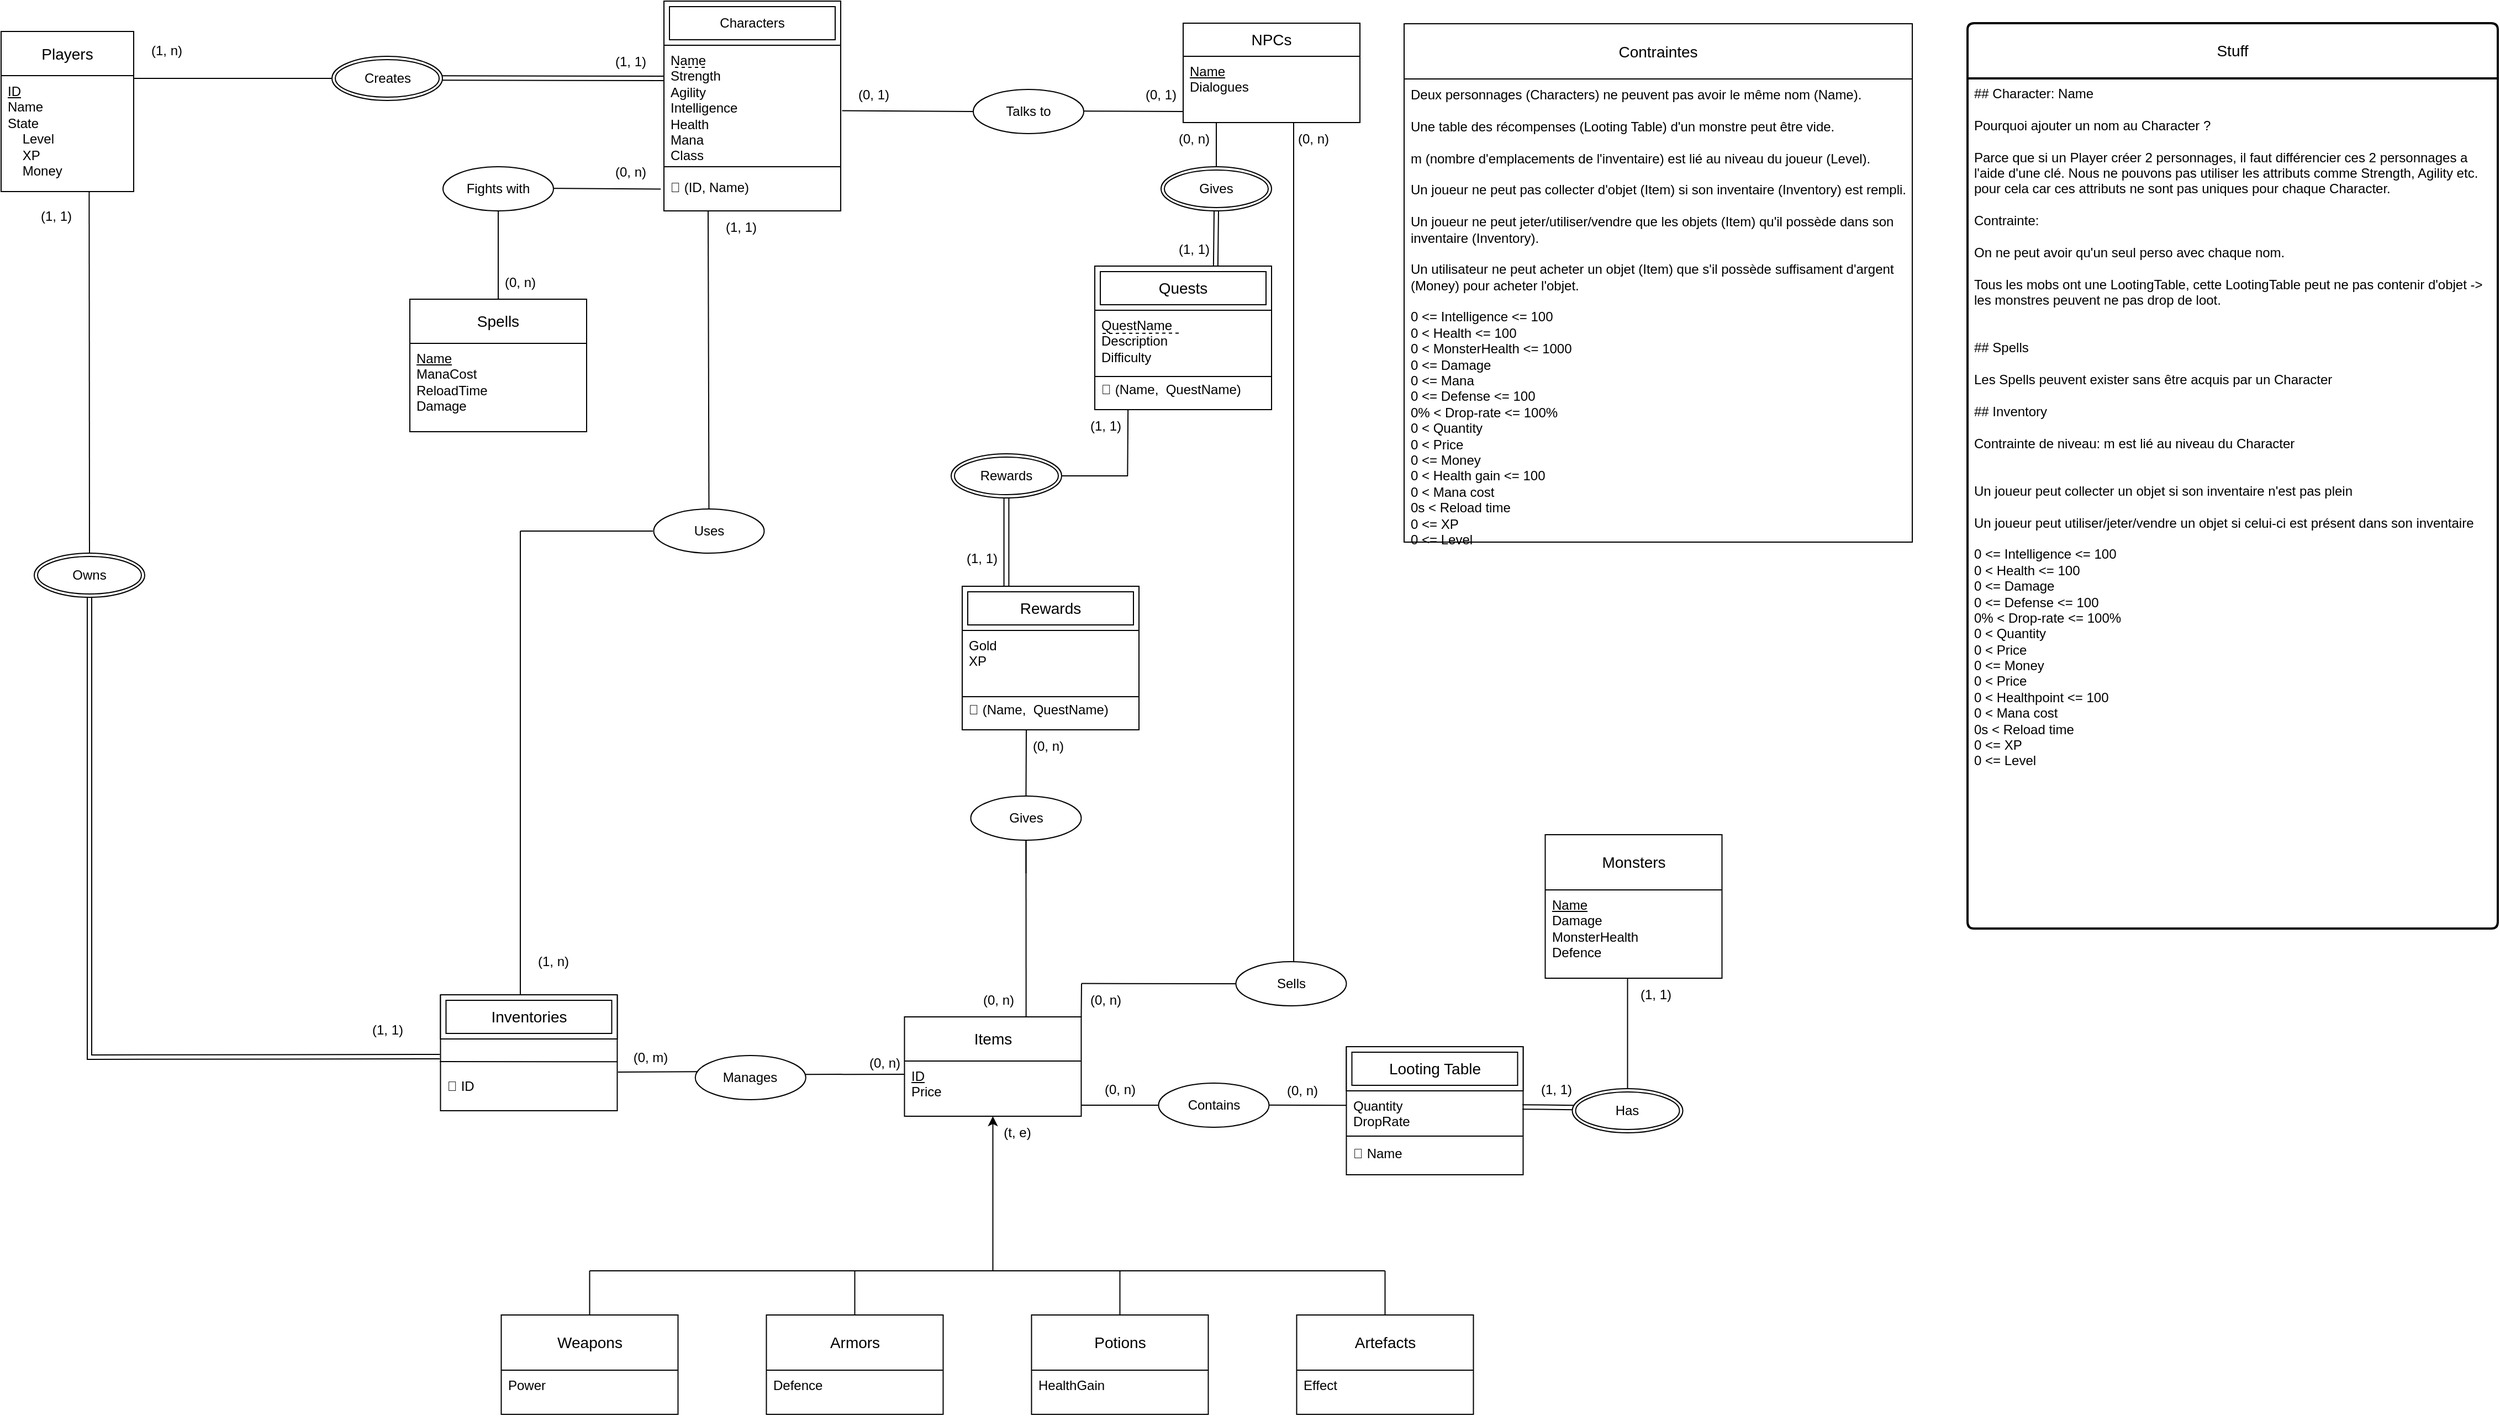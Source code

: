 <mxfile version="26.1.1">
  <diagram name="Page-1" id="gmYhZgUs5iD5eJfG_b85">
    <mxGraphModel dx="1756" dy="385" grid="1" gridSize="10" guides="1" tooltips="1" connect="1" arrows="1" fold="1" page="1" pageScale="1" pageWidth="850" pageHeight="1100" math="0" shadow="0">
      <root>
        <mxCell id="0" />
        <mxCell id="1" parent="0" />
        <mxCell id="PnlVqJtPfhtR3vDDbLsD-97" value="" style="swimlane;childLayout=stackLayout;horizontal=1;startSize=0;horizontalStack=0;rounded=0;fontSize=14;fontStyle=0;strokeWidth=1;resizeParent=0;resizeLast=1;shadow=0;dashed=0;align=center;arcSize=4;whiteSpace=wrap;html=1;labelBackgroundColor=none;" parent="1" vertex="1">
          <mxGeometry x="210" y="260" width="160" height="130" as="geometry" />
        </mxCell>
        <mxCell id="RgGpu6aQiDU8sXOfKO7h-6" value="&lt;span style=&quot;font-size: 14px;&quot;&gt;Quests&lt;/span&gt;" style="shape=ext;margin=3;double=1;whiteSpace=wrap;html=1;align=center;labelBackgroundColor=none;" parent="PnlVqJtPfhtR3vDDbLsD-97" vertex="1">
          <mxGeometry width="160" height="40" as="geometry" />
        </mxCell>
        <mxCell id="T0GjzuPxUQXK1XWp5vqH-103" value="" style="endArrow=none;html=1;rounded=0;labelBackgroundColor=none;fontColor=default;" parent="PnlVqJtPfhtR3vDDbLsD-97" edge="1">
          <mxGeometry width="50" height="50" relative="1" as="geometry">
            <mxPoint x="160" y="100" as="sourcePoint" />
            <mxPoint y="100" as="targetPoint" />
          </mxGeometry>
        </mxCell>
        <mxCell id="5OklQFgsDR4nSBkf5qA2-148" value="" style="endArrow=none;dashed=1;html=1;rounded=0;" parent="PnlVqJtPfhtR3vDDbLsD-97" edge="1">
          <mxGeometry width="50" height="50" relative="1" as="geometry">
            <mxPoint x="76" y="60.72" as="sourcePoint" />
            <mxPoint x="6" y="61" as="targetPoint" />
          </mxGeometry>
        </mxCell>
        <mxCell id="PnlVqJtPfhtR3vDDbLsD-98" value="QuestName&lt;br&gt;&lt;div&gt;Description&lt;/div&gt;&lt;div&gt;Difficulty&lt;/div&gt;&lt;div&gt;&lt;br&gt;&lt;/div&gt;&lt;div&gt;🔑 (Name,&amp;nbsp; Quest&lt;span style=&quot;background-color: transparent; color: light-dark(rgb(0, 0, 0), rgb(255, 255, 255));&quot;&gt;Name)&lt;/span&gt;&lt;/div&gt;" style="align=left;strokeColor=none;fillColor=none;spacingLeft=4;fontSize=12;verticalAlign=top;resizable=0;rotatable=0;part=1;html=1;labelBackgroundColor=none;" parent="PnlVqJtPfhtR3vDDbLsD-97" vertex="1">
          <mxGeometry y="40" width="160" height="90" as="geometry" />
        </mxCell>
        <mxCell id="PnlVqJtPfhtR3vDDbLsD-72" value="Players" style="swimlane;childLayout=stackLayout;horizontal=1;startSize=40;horizontalStack=0;rounded=0;fontSize=14;fontStyle=0;strokeWidth=1;resizeParent=0;resizeLast=1;shadow=0;dashed=0;align=center;arcSize=4;whiteSpace=wrap;html=1;labelBackgroundColor=none;" parent="1" vertex="1">
          <mxGeometry x="-780" y="47.5" width="120" height="145" as="geometry" />
        </mxCell>
        <mxCell id="PnlVqJtPfhtR3vDDbLsD-73" value="&lt;u&gt;ID&lt;/u&gt;&lt;div&gt;Name&lt;/div&gt;&lt;div&gt;State&lt;/div&gt;&lt;div&gt;&amp;nbsp;&amp;nbsp;&amp;nbsp; Level&lt;br&gt;&lt;/div&gt;&lt;div&gt;&amp;nbsp;&amp;nbsp;&amp;nbsp; XP&lt;/div&gt;&lt;div&gt;&amp;nbsp;&amp;nbsp;&amp;nbsp; M&lt;span style=&quot;background-color: transparent; color: light-dark(rgb(0, 0, 0), rgb(255, 255, 255));&quot;&gt;oney&lt;/span&gt;&lt;/div&gt;&lt;div&gt;&lt;br&gt;&lt;/div&gt;" style="align=left;strokeColor=none;fillColor=none;spacingLeft=4;fontSize=12;verticalAlign=top;resizable=0;rotatable=0;part=1;html=1;labelBackgroundColor=none;" parent="PnlVqJtPfhtR3vDDbLsD-72" vertex="1">
          <mxGeometry y="40" width="120" height="105" as="geometry" />
        </mxCell>
        <mxCell id="PnlVqJtPfhtR3vDDbLsD-74" value="" style="swimlane;childLayout=stackLayout;horizontal=1;startSize=0;horizontalStack=0;rounded=1;fontSize=14;fontStyle=0;strokeWidth=1;resizeParent=0;resizeLast=1;shadow=0;dashed=0;align=center;arcSize=4;whiteSpace=wrap;html=1;labelBackgroundColor=none;" parent="1" vertex="1">
          <mxGeometry x="-180" y="20" width="160" height="190" as="geometry">
            <mxRectangle x="-180" y="40" width="130" height="50" as="alternateBounds" />
          </mxGeometry>
        </mxCell>
        <mxCell id="T0GjzuPxUQXK1XWp5vqH-15" value="Characters" style="shape=ext;margin=3;double=1;whiteSpace=wrap;html=1;align=center;strokeWidth=1;labelBackgroundColor=none;" parent="PnlVqJtPfhtR3vDDbLsD-74" vertex="1">
          <mxGeometry width="160" height="40" as="geometry" />
        </mxCell>
        <mxCell id="5OklQFgsDR4nSBkf5qA2-137" value="" style="endArrow=none;dashed=1;html=1;rounded=0;" parent="PnlVqJtPfhtR3vDDbLsD-74" edge="1">
          <mxGeometry width="50" height="50" relative="1" as="geometry">
            <mxPoint x="10" y="60" as="sourcePoint" />
            <mxPoint x="40" y="60" as="targetPoint" />
          </mxGeometry>
        </mxCell>
        <mxCell id="PnlVqJtPfhtR3vDDbLsD-75" value="&lt;div&gt;&lt;span&gt;Name&lt;/span&gt;&lt;/div&gt;Strength&lt;div&gt;Agility&lt;/div&gt;&lt;div&gt;Intelligence&lt;/div&gt;&lt;div&gt;Health&lt;/div&gt;&lt;div&gt;Mana&lt;/div&gt;&lt;div&gt;Class&lt;/div&gt;&lt;div&gt;&lt;br&gt;&lt;/div&gt;&lt;div&gt;🔑 (ID, Name)&lt;/div&gt;" style="align=left;strokeColor=none;fillColor=none;spacingLeft=4;fontSize=12;verticalAlign=top;resizable=0;rotatable=0;part=1;html=1;labelBackgroundColor=none;" parent="PnlVqJtPfhtR3vDDbLsD-74" vertex="1">
          <mxGeometry y="40" width="160" height="150" as="geometry" />
        </mxCell>
        <mxCell id="T0GjzuPxUQXK1XWp5vqH-31" value="" style="endArrow=none;html=1;rounded=0;labelBackgroundColor=none;fontColor=default;" parent="PnlVqJtPfhtR3vDDbLsD-74" edge="1">
          <mxGeometry width="50" height="50" relative="1" as="geometry">
            <mxPoint x="160" y="150" as="sourcePoint" />
            <mxPoint y="150" as="targetPoint" />
          </mxGeometry>
        </mxCell>
        <mxCell id="PnlVqJtPfhtR3vDDbLsD-76" value="Items" style="swimlane;childLayout=stackLayout;horizontal=1;startSize=40;horizontalStack=0;rounded=0;fontSize=14;fontStyle=0;strokeWidth=1;resizeParent=0;resizeLast=1;shadow=0;dashed=0;align=center;arcSize=4;whiteSpace=wrap;html=1;labelBackgroundColor=none;" parent="1" vertex="1">
          <mxGeometry x="37.74" y="940" width="160" height="90" as="geometry" />
        </mxCell>
        <mxCell id="PnlVqJtPfhtR3vDDbLsD-77" value="&lt;u&gt;ID&lt;/u&gt;&lt;div&gt;Price&lt;/div&gt;&lt;div&gt;&lt;br&gt;&lt;/div&gt;" style="align=left;strokeColor=none;fillColor=none;spacingLeft=4;fontSize=12;verticalAlign=top;resizable=0;rotatable=0;part=1;html=1;labelBackgroundColor=none;" parent="PnlVqJtPfhtR3vDDbLsD-76" vertex="1">
          <mxGeometry y="40" width="160" height="50" as="geometry" />
        </mxCell>
        <mxCell id="PnlVqJtPfhtR3vDDbLsD-78" value="Weapons" style="swimlane;childLayout=stackLayout;horizontal=1;startSize=50;horizontalStack=0;rounded=0;fontSize=14;fontStyle=0;strokeWidth=1;resizeParent=0;resizeLast=1;shadow=0;dashed=0;align=center;arcSize=4;whiteSpace=wrap;html=1;labelBackgroundColor=none;" parent="1" vertex="1">
          <mxGeometry x="-327.26" y="1210" width="160" height="90" as="geometry" />
        </mxCell>
        <mxCell id="PnlVqJtPfhtR3vDDbLsD-79" value="Power" style="align=left;strokeColor=none;fillColor=none;spacingLeft=4;fontSize=12;verticalAlign=top;resizable=0;rotatable=0;part=1;html=1;labelBackgroundColor=none;" parent="PnlVqJtPfhtR3vDDbLsD-78" vertex="1">
          <mxGeometry y="50" width="160" height="40" as="geometry" />
        </mxCell>
        <mxCell id="PnlVqJtPfhtR3vDDbLsD-80" value="Armors" style="swimlane;childLayout=stackLayout;horizontal=1;startSize=50;horizontalStack=0;rounded=0;fontSize=14;fontStyle=0;strokeWidth=1;resizeParent=0;resizeLast=1;shadow=0;dashed=0;align=center;arcSize=4;whiteSpace=wrap;html=1;labelBackgroundColor=none;" parent="1" vertex="1">
          <mxGeometry x="-87.26" y="1210" width="160" height="90" as="geometry" />
        </mxCell>
        <mxCell id="PnlVqJtPfhtR3vDDbLsD-81" value="Defence" style="align=left;strokeColor=none;fillColor=none;spacingLeft=4;fontSize=12;verticalAlign=top;resizable=0;rotatable=0;part=1;html=1;labelBackgroundColor=none;" parent="PnlVqJtPfhtR3vDDbLsD-80" vertex="1">
          <mxGeometry y="50" width="160" height="40" as="geometry" />
        </mxCell>
        <mxCell id="PnlVqJtPfhtR3vDDbLsD-82" value="Potions" style="swimlane;childLayout=stackLayout;horizontal=1;startSize=50;horizontalStack=0;rounded=0;fontSize=14;fontStyle=0;strokeWidth=1;resizeParent=0;resizeLast=1;shadow=0;dashed=0;align=center;arcSize=4;whiteSpace=wrap;html=1;labelBackgroundColor=none;" parent="1" vertex="1">
          <mxGeometry x="152.74" y="1210" width="160" height="90" as="geometry" />
        </mxCell>
        <mxCell id="PnlVqJtPfhtR3vDDbLsD-83" value="&lt;div&gt;HealthGain&lt;/div&gt;" style="align=left;strokeColor=none;fillColor=none;spacingLeft=4;fontSize=12;verticalAlign=top;resizable=0;rotatable=0;part=1;html=1;labelBackgroundColor=none;" parent="PnlVqJtPfhtR3vDDbLsD-82" vertex="1">
          <mxGeometry y="50" width="160" height="40" as="geometry" />
        </mxCell>
        <mxCell id="PnlVqJtPfhtR3vDDbLsD-84" value="Artefacts" style="swimlane;childLayout=stackLayout;horizontal=1;startSize=50;horizontalStack=0;rounded=0;fontSize=14;fontStyle=0;strokeWidth=1;resizeParent=0;resizeLast=1;shadow=0;dashed=0;align=center;arcSize=4;whiteSpace=wrap;html=1;labelBackgroundColor=none;" parent="1" vertex="1">
          <mxGeometry x="392.74" y="1210" width="160" height="90" as="geometry" />
        </mxCell>
        <mxCell id="PnlVqJtPfhtR3vDDbLsD-85" value="Effect" style="align=left;strokeColor=none;fillColor=none;spacingLeft=4;fontSize=12;verticalAlign=top;resizable=0;rotatable=0;part=1;html=1;labelBackgroundColor=none;" parent="PnlVqJtPfhtR3vDDbLsD-84" vertex="1">
          <mxGeometry y="50" width="160" height="40" as="geometry" />
        </mxCell>
        <mxCell id="PnlVqJtPfhtR3vDDbLsD-86" value="" style="endArrow=none;html=1;rounded=0;exitX=0.5;exitY=0;exitDx=0;exitDy=0;labelBackgroundColor=none;fontColor=default;" parent="1" source="PnlVqJtPfhtR3vDDbLsD-80" edge="1">
          <mxGeometry width="50" height="50" relative="1" as="geometry">
            <mxPoint x="-47.26" y="1190" as="sourcePoint" />
            <mxPoint x="-7.26" y="1170" as="targetPoint" />
          </mxGeometry>
        </mxCell>
        <mxCell id="PnlVqJtPfhtR3vDDbLsD-87" value="" style="endArrow=none;html=1;rounded=0;exitX=0.5;exitY=0;exitDx=0;exitDy=0;labelBackgroundColor=none;fontColor=default;" parent="1" source="PnlVqJtPfhtR3vDDbLsD-82" edge="1">
          <mxGeometry width="50" height="50" relative="1" as="geometry">
            <mxPoint x="212.74" y="1130" as="sourcePoint" />
            <mxPoint x="232.74" y="1170" as="targetPoint" />
          </mxGeometry>
        </mxCell>
        <mxCell id="PnlVqJtPfhtR3vDDbLsD-88" value="" style="endArrow=none;html=1;rounded=0;exitX=0.5;exitY=0;exitDx=0;exitDy=0;labelBackgroundColor=none;fontColor=default;" parent="1" source="PnlVqJtPfhtR3vDDbLsD-84" edge="1">
          <mxGeometry width="50" height="50" relative="1" as="geometry">
            <mxPoint x="212.74" y="1130" as="sourcePoint" />
            <mxPoint x="472.74" y="1170" as="targetPoint" />
          </mxGeometry>
        </mxCell>
        <mxCell id="PnlVqJtPfhtR3vDDbLsD-89" value="" style="endArrow=none;html=1;rounded=0;exitX=0.5;exitY=0;exitDx=0;exitDy=0;labelBackgroundColor=none;fontColor=default;" parent="1" source="PnlVqJtPfhtR3vDDbLsD-78" edge="1">
          <mxGeometry width="50" height="50" relative="1" as="geometry">
            <mxPoint x="212.74" y="1130" as="sourcePoint" />
            <mxPoint x="-247.26" y="1170" as="targetPoint" />
          </mxGeometry>
        </mxCell>
        <mxCell id="PnlVqJtPfhtR3vDDbLsD-90" value="" style="endArrow=none;html=1;rounded=0;labelBackgroundColor=none;fontColor=default;" parent="1" edge="1">
          <mxGeometry width="50" height="50" relative="1" as="geometry">
            <mxPoint x="-247.26" y="1170" as="sourcePoint" />
            <mxPoint x="472.74" y="1170" as="targetPoint" />
          </mxGeometry>
        </mxCell>
        <mxCell id="PnlVqJtPfhtR3vDDbLsD-91" value="" style="endArrow=classic;html=1;rounded=0;endFill=1;labelBackgroundColor=none;fontColor=default;entryX=0.5;entryY=1;entryDx=0;entryDy=0;" parent="1" target="PnlVqJtPfhtR3vDDbLsD-77" edge="1">
          <mxGeometry width="50" height="50" relative="1" as="geometry">
            <mxPoint x="117.74" y="1170" as="sourcePoint" />
            <mxPoint x="112.74" y="1070" as="targetPoint" />
          </mxGeometry>
        </mxCell>
        <mxCell id="PnlVqJtPfhtR3vDDbLsD-92" value="(t, e)" style="text;html=1;align=center;verticalAlign=middle;whiteSpace=wrap;rounded=0;labelBackgroundColor=none;" parent="1" vertex="1">
          <mxGeometry x="110" y="1030" width="60" height="30" as="geometry" />
        </mxCell>
        <mxCell id="PnlVqJtPfhtR3vDDbLsD-93" value="&lt;div&gt;Monsters&lt;/div&gt;" style="swimlane;childLayout=stackLayout;horizontal=1;startSize=50;horizontalStack=0;rounded=0;fontSize=14;fontStyle=0;strokeWidth=1;resizeParent=0;resizeLast=1;shadow=0;dashed=0;align=center;arcSize=4;whiteSpace=wrap;html=1;labelBackgroundColor=none;" parent="1" vertex="1">
          <mxGeometry x="617.74" y="775" width="160" height="130" as="geometry" />
        </mxCell>
        <mxCell id="PnlVqJtPfhtR3vDDbLsD-94" value="&lt;div&gt;&lt;u&gt;Name&lt;/u&gt;&lt;/div&gt;Damage&lt;div&gt;MonsterHealth&lt;/div&gt;&lt;div&gt;Defence&lt;/div&gt;" style="align=left;strokeColor=none;fillColor=none;spacingLeft=4;fontSize=12;verticalAlign=top;resizable=0;rotatable=0;part=1;html=1;labelBackgroundColor=none;" parent="PnlVqJtPfhtR3vDDbLsD-93" vertex="1">
          <mxGeometry y="50" width="160" height="80" as="geometry" />
        </mxCell>
        <mxCell id="PnlVqJtPfhtR3vDDbLsD-95" value="" style="swimlane;childLayout=stackLayout;horizontal=1;startSize=0;horizontalStack=0;rounded=0;fontSize=14;fontStyle=0;strokeWidth=1;resizeParent=0;resizeLast=1;shadow=0;dashed=0;align=center;arcSize=4;whiteSpace=wrap;html=1;labelBackgroundColor=none;" parent="1" vertex="1">
          <mxGeometry x="437.74" y="967" width="160" height="116" as="geometry" />
        </mxCell>
        <mxCell id="T0GjzuPxUQXK1XWp5vqH-45" value="&lt;span style=&quot;font-size: 14px;&quot;&gt;Looting Table&lt;/span&gt;" style="shape=ext;margin=3;double=1;whiteSpace=wrap;html=1;align=center;labelBackgroundColor=none;" parent="PnlVqJtPfhtR3vDDbLsD-95" vertex="1">
          <mxGeometry width="160" height="40" as="geometry" />
        </mxCell>
        <mxCell id="PnlVqJtPfhtR3vDDbLsD-96" value="Quantity&lt;div&gt;DropRate&lt;/div&gt;&lt;div&gt;&lt;br&gt;&lt;/div&gt;&lt;div&gt;&lt;div&gt;🔑 Name&lt;/div&gt;&lt;div&gt;&lt;br&gt;&lt;/div&gt;&lt;/div&gt;" style="align=left;strokeColor=none;fillColor=none;spacingLeft=4;fontSize=12;verticalAlign=top;resizable=0;rotatable=0;part=1;html=1;strokeWidth=1;labelBackgroundColor=none;" parent="PnlVqJtPfhtR3vDDbLsD-95" vertex="1">
          <mxGeometry y="40" width="160" height="76" as="geometry" />
        </mxCell>
        <mxCell id="T0GjzuPxUQXK1XWp5vqH-49" value="" style="endArrow=none;html=1;rounded=0;exitX=0;exitY=0.5;exitDx=0;exitDy=0;entryX=1;entryY=0.5;entryDx=0;entryDy=0;labelBackgroundColor=none;fontColor=default;" parent="PnlVqJtPfhtR3vDDbLsD-95" edge="1">
          <mxGeometry width="50" height="50" relative="1" as="geometry">
            <mxPoint y="81" as="sourcePoint" />
            <mxPoint x="160" y="81" as="targetPoint" />
          </mxGeometry>
        </mxCell>
        <mxCell id="PnlVqJtPfhtR3vDDbLsD-99" value="&lt;div&gt;Spells&lt;/div&gt;" style="swimlane;childLayout=stackLayout;horizontal=1;startSize=40;horizontalStack=0;rounded=0;fontSize=14;fontStyle=0;strokeWidth=1;resizeParent=0;resizeLast=1;shadow=0;dashed=0;align=center;arcSize=6;whiteSpace=wrap;html=1;labelBackgroundColor=none;" parent="1" vertex="1">
          <mxGeometry x="-410" y="290" width="160" height="120" as="geometry" />
        </mxCell>
        <mxCell id="PnlVqJtPfhtR3vDDbLsD-100" value="&lt;div&gt;&lt;u&gt;Name&lt;/u&gt;&lt;/div&gt;ManaCost&lt;div&gt;ReloadTime&lt;/div&gt;&lt;div&gt;Damage&lt;/div&gt;" style="align=left;strokeColor=none;fillColor=none;spacingLeft=4;fontSize=12;verticalAlign=top;resizable=0;rotatable=0;part=1;html=1;labelBackgroundColor=none;" parent="PnlVqJtPfhtR3vDDbLsD-99" vertex="1">
          <mxGeometry y="40" width="160" height="80" as="geometry" />
        </mxCell>
        <mxCell id="PnlVqJtPfhtR3vDDbLsD-101" value="NPCs" style="swimlane;childLayout=stackLayout;horizontal=1;startSize=30;horizontalStack=0;rounded=0;fontSize=14;fontStyle=0;strokeWidth=1;resizeParent=0;resizeLast=1;shadow=0;dashed=0;align=center;arcSize=4;whiteSpace=wrap;html=1;labelBackgroundColor=none;" parent="1" vertex="1">
          <mxGeometry x="290" y="40" width="160" height="90" as="geometry" />
        </mxCell>
        <mxCell id="PnlVqJtPfhtR3vDDbLsD-102" value="&lt;div&gt;&lt;u&gt;Name&lt;/u&gt;&lt;/div&gt;&lt;div&gt;Dialogues&lt;/div&gt;" style="align=left;strokeColor=none;fillColor=none;spacingLeft=4;fontSize=12;verticalAlign=top;resizable=0;rotatable=0;part=1;html=1;labelBackgroundColor=none;" parent="PnlVqJtPfhtR3vDDbLsD-101" vertex="1">
          <mxGeometry y="30" width="160" height="60" as="geometry" />
        </mxCell>
        <mxCell id="PnlVqJtPfhtR3vDDbLsD-105" value="&lt;div&gt;(1, n)&lt;/div&gt;" style="text;html=1;align=center;verticalAlign=middle;whiteSpace=wrap;rounded=0;labelBackgroundColor=none;" parent="1" vertex="1">
          <mxGeometry x="-660" y="50" width="60" height="30" as="geometry" />
        </mxCell>
        <mxCell id="PnlVqJtPfhtR3vDDbLsD-106" value="(1, 1)" style="text;html=1;align=center;verticalAlign=middle;whiteSpace=wrap;rounded=0;labelBackgroundColor=none;" parent="1" vertex="1">
          <mxGeometry x="-240" y="60" width="60" height="30" as="geometry" />
        </mxCell>
        <mxCell id="PnlVqJtPfhtR3vDDbLsD-112" value="Sells" style="ellipse;whiteSpace=wrap;html=1;align=center;labelBackgroundColor=none;" parent="1" vertex="1">
          <mxGeometry x="337.74" y="890" width="100" height="40" as="geometry" />
        </mxCell>
        <mxCell id="PnlVqJtPfhtR3vDDbLsD-113" value="" style="endArrow=none;html=1;rounded=0;labelBackgroundColor=none;fontColor=default;exitX=0.523;exitY=0;exitDx=0;exitDy=0;exitPerimeter=0;" parent="1" source="PnlVqJtPfhtR3vDDbLsD-112" edge="1">
          <mxGeometry width="50" height="50" relative="1" as="geometry">
            <mxPoint x="390" y="880" as="sourcePoint" />
            <mxPoint x="390" y="130" as="targetPoint" />
          </mxGeometry>
        </mxCell>
        <mxCell id="PnlVqJtPfhtR3vDDbLsD-114" value="" style="endArrow=none;html=1;rounded=0;exitX=0;exitY=0.5;exitDx=0;exitDy=0;labelBackgroundColor=none;fontColor=default;entryX=0.132;entryY=-0.007;entryDx=0;entryDy=0;entryPerimeter=0;" parent="1" source="PnlVqJtPfhtR3vDDbLsD-112" target="PnlVqJtPfhtR3vDDbLsD-117" edge="1">
          <mxGeometry width="50" height="50" relative="1" as="geometry">
            <mxPoint x="-12.26" y="700" as="sourcePoint" />
            <mxPoint x="200" y="910" as="targetPoint" />
          </mxGeometry>
        </mxCell>
        <mxCell id="PnlVqJtPfhtR3vDDbLsD-116" value="(0, n)" style="text;html=1;align=center;verticalAlign=middle;whiteSpace=wrap;rounded=0;labelBackgroundColor=none;" parent="1" vertex="1">
          <mxGeometry x="377.74" y="130" width="60" height="30" as="geometry" />
        </mxCell>
        <mxCell id="PnlVqJtPfhtR3vDDbLsD-117" value="(0, n)" style="text;html=1;align=center;verticalAlign=middle;whiteSpace=wrap;rounded=0;labelBackgroundColor=none;rotation=0;" parent="1" vertex="1">
          <mxGeometry x="190" y="910" width="60" height="30" as="geometry" />
        </mxCell>
        <mxCell id="PnlVqJtPfhtR3vDDbLsD-118" value="Talks to" style="ellipse;whiteSpace=wrap;html=1;align=center;labelBackgroundColor=none;" parent="1" vertex="1">
          <mxGeometry x="100" y="100" width="100" height="40" as="geometry" />
        </mxCell>
        <mxCell id="PnlVqJtPfhtR3vDDbLsD-119" value="" style="endArrow=none;html=1;rounded=0;exitX=1.008;exitY=0.395;exitDx=0;exitDy=0;entryX=0;entryY=0.5;entryDx=0;entryDy=0;exitPerimeter=0;labelBackgroundColor=none;fontColor=default;" parent="1" source="PnlVqJtPfhtR3vDDbLsD-75" target="PnlVqJtPfhtR3vDDbLsD-118" edge="1">
          <mxGeometry width="50" height="50" relative="1" as="geometry">
            <mxPoint x="-10" y="400" as="sourcePoint" />
            <mxPoint x="40" y="350" as="targetPoint" />
          </mxGeometry>
        </mxCell>
        <mxCell id="PnlVqJtPfhtR3vDDbLsD-120" value="" style="endArrow=none;html=1;rounded=0;exitX=1;exitY=0.5;exitDx=0;exitDy=0;labelBackgroundColor=none;fontColor=default;" parent="1" edge="1">
          <mxGeometry width="50" height="50" relative="1" as="geometry">
            <mxPoint x="200" y="119.6" as="sourcePoint" />
            <mxPoint x="290" y="120" as="targetPoint" />
          </mxGeometry>
        </mxCell>
        <mxCell id="PnlVqJtPfhtR3vDDbLsD-121" value="(0, 1)" style="text;html=1;align=center;verticalAlign=middle;whiteSpace=wrap;rounded=0;labelBackgroundColor=none;" parent="1" vertex="1">
          <mxGeometry x="-20" y="90" width="60" height="30" as="geometry" />
        </mxCell>
        <mxCell id="PnlVqJtPfhtR3vDDbLsD-122" value="(0, 1)" style="text;html=1;align=center;verticalAlign=middle;whiteSpace=wrap;rounded=0;labelBackgroundColor=none;" parent="1" vertex="1">
          <mxGeometry x="240" y="90" width="60" height="30" as="geometry" />
        </mxCell>
        <mxCell id="PnlVqJtPfhtR3vDDbLsD-125" value="(0, n)" style="text;html=1;align=center;verticalAlign=middle;whiteSpace=wrap;rounded=0;labelBackgroundColor=none;" parent="1" vertex="1">
          <mxGeometry x="270" y="130" width="60" height="30" as="geometry" />
        </mxCell>
        <mxCell id="PnlVqJtPfhtR3vDDbLsD-128" value="Fights with" style="ellipse;whiteSpace=wrap;html=1;align=center;labelBackgroundColor=none;" parent="1" vertex="1">
          <mxGeometry x="-380" y="170" width="100" height="40" as="geometry" />
        </mxCell>
        <mxCell id="PnlVqJtPfhtR3vDDbLsD-129" value="" style="endArrow=none;html=1;rounded=0;exitX=0.5;exitY=0;exitDx=0;exitDy=0;entryX=0.5;entryY=1;entryDx=0;entryDy=0;labelBackgroundColor=none;fontColor=default;" parent="1" source="PnlVqJtPfhtR3vDDbLsD-99" target="PnlVqJtPfhtR3vDDbLsD-128" edge="1">
          <mxGeometry width="50" height="50" relative="1" as="geometry">
            <mxPoint x="50.48" y="420" as="sourcePoint" />
            <mxPoint x="100.48" y="370" as="targetPoint" />
          </mxGeometry>
        </mxCell>
        <mxCell id="PnlVqJtPfhtR3vDDbLsD-132" value="(1, 1)" style="text;html=1;align=center;verticalAlign=middle;whiteSpace=wrap;rounded=0;labelBackgroundColor=none;" parent="1" vertex="1">
          <mxGeometry x="-460.48" y="937" width="60" height="30" as="geometry" />
        </mxCell>
        <mxCell id="PnlVqJtPfhtR3vDDbLsD-133" value="(0, n)" style="text;html=1;align=center;verticalAlign=middle;whiteSpace=wrap;rounded=0;labelBackgroundColor=none;" parent="1" vertex="1">
          <mxGeometry x="-340" y="260" width="60" height="30" as="geometry" />
        </mxCell>
        <mxCell id="PnlVqJtPfhtR3vDDbLsD-135" value="" style="swimlane;childLayout=stackLayout;horizontal=1;startSize=0;horizontalStack=0;rounded=1;fontSize=14;fontStyle=0;strokeWidth=1;resizeParent=0;resizeLast=1;shadow=0;dashed=0;align=center;arcSize=4;whiteSpace=wrap;html=1;labelBackgroundColor=none;" parent="1" vertex="1">
          <mxGeometry x="90" y="550" width="160" height="130" as="geometry" />
        </mxCell>
        <mxCell id="T0GjzuPxUQXK1XWp5vqH-54" value="&lt;span style=&quot;font-size: 14px;&quot;&gt;Rewards&lt;/span&gt;" style="shape=ext;margin=3;double=1;whiteSpace=wrap;html=1;align=center;labelBackgroundColor=none;" parent="PnlVqJtPfhtR3vDDbLsD-135" vertex="1">
          <mxGeometry width="160" height="40" as="geometry" />
        </mxCell>
        <mxCell id="PnlVqJtPfhtR3vDDbLsD-136" value="&lt;div&gt;Gold&lt;/div&gt;&lt;div&gt;XP&lt;/div&gt;&lt;div&gt;&lt;br&gt;&lt;/div&gt;&lt;div&gt;&lt;br&gt;&lt;/div&gt;&lt;div&gt;🔑 (Name,&amp;nbsp; Quest&lt;span style=&quot;color: light-dark(rgb(0, 0, 0), rgb(255, 255, 255)); background-color: transparent;&quot;&gt;Name)&lt;/span&gt;&lt;/div&gt;" style="align=left;strokeColor=none;fillColor=none;spacingLeft=4;fontSize=12;verticalAlign=top;resizable=0;rotatable=0;part=1;html=1;labelBackgroundColor=none;" parent="PnlVqJtPfhtR3vDDbLsD-135" vertex="1">
          <mxGeometry y="40" width="160" height="90" as="geometry" />
        </mxCell>
        <mxCell id="T0GjzuPxUQXK1XWp5vqH-104" value="" style="endArrow=none;html=1;rounded=0;labelBackgroundColor=none;fontColor=default;" parent="PnlVqJtPfhtR3vDDbLsD-135" edge="1">
          <mxGeometry width="50" height="50" relative="1" as="geometry">
            <mxPoint x="160" y="100" as="sourcePoint" />
            <mxPoint y="100" as="targetPoint" />
          </mxGeometry>
        </mxCell>
        <mxCell id="PnlVqJtPfhtR3vDDbLsD-137" value="Gives" style="ellipse;whiteSpace=wrap;html=1;align=center;labelBackgroundColor=none;" parent="1" vertex="1">
          <mxGeometry x="97.74" y="740" width="100" height="40" as="geometry" />
        </mxCell>
        <mxCell id="PnlVqJtPfhtR3vDDbLsD-140" value="" style="endArrow=none;html=1;rounded=0;labelBackgroundColor=none;fontColor=default;" parent="1" edge="1">
          <mxGeometry width="50" height="50" relative="1" as="geometry">
            <mxPoint x="147.74" y="810" as="sourcePoint" />
            <mxPoint x="147.74" y="780" as="targetPoint" />
          </mxGeometry>
        </mxCell>
        <mxCell id="PnlVqJtPfhtR3vDDbLsD-141" value="(0, n)" style="text;html=1;align=center;verticalAlign=middle;whiteSpace=wrap;rounded=0;labelBackgroundColor=none;" parent="1" vertex="1">
          <mxGeometry x="92.74" y="910" width="60" height="30" as="geometry" />
        </mxCell>
        <mxCell id="PnlVqJtPfhtR3vDDbLsD-142" value="(0, n)" style="text;html=1;align=center;verticalAlign=middle;whiteSpace=wrap;rounded=0;labelBackgroundColor=none;" parent="1" vertex="1">
          <mxGeometry x="137.74" y="680" width="60" height="30" as="geometry" />
        </mxCell>
        <mxCell id="T0GjzuPxUQXK1XWp5vqH-6" value="Stuff" style="swimlane;childLayout=stackLayout;horizontal=1;startSize=50;horizontalStack=0;rounded=1;fontSize=14;fontStyle=0;strokeWidth=2;resizeParent=0;resizeLast=1;shadow=0;dashed=0;align=center;arcSize=4;whiteSpace=wrap;html=1;labelBackgroundColor=none;" parent="1" vertex="1">
          <mxGeometry x="1000" y="40" width="480" height="820" as="geometry" />
        </mxCell>
        <mxCell id="T0GjzuPxUQXK1XWp5vqH-7" value="## Character: Name&lt;br&gt;&lt;br&gt;Pourquoi ajouter un nom au Character ? &lt;br&gt;&lt;br&gt;Parce que si un Player créer 2 personnages, il faut différencier ces 2 personnages a l&#39;aide d&#39;une clé. Nous ne pouvons pas utiliser les attributs comme Strength, Agility etc. pour cela car ces attributs ne sont pas uniques pour chaque Character.&lt;br&gt;&lt;br&gt;&lt;div&gt;Contrainte:&lt;/div&gt;&lt;div&gt;&lt;br&gt;&lt;/div&gt;&lt;div&gt;On ne peut avoir qu&#39;un seul perso avec chaque nom.&lt;/div&gt;&lt;div&gt;&lt;br&gt;&lt;/div&gt;&lt;div&gt;Tous les mobs ont une LootingTable, cette LootingTable peut ne pas contenir d&#39;objet -&amp;gt; les monstres peuvent ne pas drop de loot.&lt;/div&gt;&lt;br&gt;&lt;br&gt;&lt;div&gt;## Spells&lt;/div&gt;&lt;div&gt;&lt;br&gt;&lt;/div&gt;&lt;div&gt;Les Spells peuvent exister sans être acquis par un Character&lt;/div&gt;&lt;div&gt;&lt;br&gt;&lt;/div&gt;&lt;div&gt;## Inventory&lt;/div&gt;&lt;div&gt;&lt;br&gt;&lt;/div&gt;&lt;div&gt;Contrainte de niveau: m est lié au niveau du Character&lt;/div&gt;&lt;div&gt;&lt;br&gt;&lt;/div&gt;&lt;div&gt;&lt;div&gt;&lt;br&gt;&lt;/div&gt;&lt;div&gt;Un joueur peut collecter un objet si son inventaire n&#39;est pas plein&lt;/div&gt;&lt;div&gt;&lt;br&gt;&lt;/div&gt;&lt;div&gt;Un joueur peut utiliser/jeter/vendre un objet si celui-ci est présent dans son inventaire&lt;/div&gt;&lt;div&gt;&lt;br&gt;&lt;/div&gt;&lt;div&gt;0 &amp;lt;= Intelligence &amp;lt;= 100&lt;/div&gt;&lt;div&gt;0 &amp;lt; Health &amp;lt;= 100&lt;/div&gt;&lt;div&gt;0 &amp;lt;= Damage&lt;/div&gt;&lt;div&gt;0 &amp;lt;= Defense &amp;lt;= 100&lt;/div&gt;&lt;div&gt;0% &amp;lt; Drop-rate &amp;lt;= 100%&lt;/div&gt;&lt;div&gt;0 &amp;lt; Quantity&lt;/div&gt;&lt;div&gt;0 &amp;lt; Price&lt;/div&gt;&lt;div&gt;0 &amp;lt;= Money&lt;/div&gt;&lt;div&gt;0 &amp;lt; Price&lt;/div&gt;&lt;div&gt;0 &amp;lt; Healthpoint &amp;lt;= 100&lt;/div&gt;&lt;div&gt;0 &amp;lt; Mana cost&lt;/div&gt;&lt;div&gt;0s &amp;lt; Reload time&lt;/div&gt;&lt;div&gt;0 &amp;lt;= XP&lt;/div&gt;&lt;div&gt;0 &amp;lt;= Level&lt;/div&gt;&lt;div&gt;&lt;br&gt;&lt;/div&gt;&lt;/div&gt;" style="align=left;strokeColor=none;fillColor=none;spacingLeft=4;spacingRight=4;fontSize=12;verticalAlign=top;resizable=0;rotatable=0;part=1;html=1;whiteSpace=wrap;labelBackgroundColor=none;" parent="T0GjzuPxUQXK1XWp5vqH-6" vertex="1">
          <mxGeometry y="50" width="480" height="770" as="geometry" />
        </mxCell>
        <mxCell id="T0GjzuPxUQXK1XWp5vqH-16" value="" style="shape=link;html=1;rounded=0;entryX=1;entryY=1;entryDx=0;entryDy=0;strokeWidth=1;labelBackgroundColor=none;fontColor=default;" parent="1" target="PnlVqJtPfhtR3vDDbLsD-106" edge="1">
          <mxGeometry relative="1" as="geometry">
            <mxPoint x="-380.48" y="89.66" as="sourcePoint" />
            <mxPoint x="-220.48" y="89.66" as="targetPoint" />
          </mxGeometry>
        </mxCell>
        <mxCell id="T0GjzuPxUQXK1XWp5vqH-17" value="" style="resizable=0;html=1;whiteSpace=wrap;align=right;verticalAlign=bottom;labelBackgroundColor=none;" parent="T0GjzuPxUQXK1XWp5vqH-16" connectable="0" vertex="1">
          <mxGeometry x="1" relative="1" as="geometry" />
        </mxCell>
        <mxCell id="T0GjzuPxUQXK1XWp5vqH-18" value="Creates" style="ellipse;shape=doubleEllipse;margin=3;whiteSpace=wrap;html=1;align=center;strokeWidth=1;labelBackgroundColor=none;" parent="1" vertex="1">
          <mxGeometry x="-480.48" y="70" width="100" height="40" as="geometry" />
        </mxCell>
        <mxCell id="hF-KjkAvDpBelAWugECg-43" value="" style="shape=link;html=1;rounded=0;exitX=0.012;exitY=0.427;exitDx=0;exitDy=0;exitPerimeter=0;labelBackgroundColor=none;fontColor=default;entryX=0.996;entryY=0.192;entryDx=0;entryDy=0;entryPerimeter=0;" parent="1" source="T0GjzuPxUQXK1XWp5vqH-47" target="PnlVqJtPfhtR3vDDbLsD-96" edge="1">
          <mxGeometry width="100" relative="1" as="geometry">
            <mxPoint x="641.78" y="1022.2" as="sourcePoint" />
            <mxPoint x="591.78" y="1022" as="targetPoint" />
          </mxGeometry>
        </mxCell>
        <mxCell id="T0GjzuPxUQXK1XWp5vqH-47" value="Has" style="ellipse;shape=doubleEllipse;margin=3;whiteSpace=wrap;html=1;align=center;labelBackgroundColor=none;" parent="1" vertex="1">
          <mxGeometry x="642.26" y="1005" width="100" height="40" as="geometry" />
        </mxCell>
        <mxCell id="T0GjzuPxUQXK1XWp5vqH-50" value="(1, 1)" style="text;html=1;align=center;verticalAlign=middle;whiteSpace=wrap;rounded=0;labelBackgroundColor=none;" parent="1" vertex="1">
          <mxGeometry x="687.74" y="905" width="60" height="30" as="geometry" />
        </mxCell>
        <mxCell id="T0GjzuPxUQXK1XWp5vqH-51" value="(1, 1)" style="text;html=1;align=center;verticalAlign=middle;whiteSpace=wrap;rounded=0;labelBackgroundColor=none;" parent="1" vertex="1">
          <mxGeometry x="597.74" y="990.5" width="60" height="30" as="geometry" />
        </mxCell>
        <mxCell id="T0GjzuPxUQXK1XWp5vqH-52" value="(0, n)" style="text;html=1;align=center;verticalAlign=middle;whiteSpace=wrap;rounded=0;labelBackgroundColor=none;" parent="1" vertex="1">
          <mxGeometry x="367.74" y="992" width="60" height="30" as="geometry" />
        </mxCell>
        <mxCell id="T0GjzuPxUQXK1XWp5vqH-53" value="(0, n)" style="text;html=1;align=center;verticalAlign=middle;whiteSpace=wrap;rounded=0;labelBackgroundColor=none;" parent="1" vertex="1">
          <mxGeometry x="202.74" y="990.5" width="60" height="30" as="geometry" />
        </mxCell>
        <mxCell id="5OklQFgsDR4nSBkf5qA2-110" value="" style="shape=link;html=1;rounded=0;width=4.419;entryX=0.25;entryY=0;entryDx=0;entryDy=0;labelBackgroundColor=none;fontColor=default;exitX=0.5;exitY=1;exitDx=0;exitDy=0;" parent="1" source="5OklQFgsDR4nSBkf5qA2-112" target="T0GjzuPxUQXK1XWp5vqH-54" edge="1">
          <mxGeometry relative="1" as="geometry">
            <mxPoint x="92.74" y="510" as="sourcePoint" />
            <mxPoint x="202.74" y="510.0" as="targetPoint" />
            <Array as="points" />
          </mxGeometry>
        </mxCell>
        <mxCell id="5OklQFgsDR4nSBkf5qA2-111" value="" style="resizable=0;html=1;whiteSpace=wrap;align=right;verticalAlign=bottom;labelBackgroundColor=none;" parent="5OklQFgsDR4nSBkf5qA2-110" connectable="0" vertex="1">
          <mxGeometry x="1" relative="1" as="geometry" />
        </mxCell>
        <mxCell id="5OklQFgsDR4nSBkf5qA2-112" value="Rewards" style="ellipse;shape=doubleEllipse;margin=3;whiteSpace=wrap;html=1;align=center;labelBackgroundColor=none;" parent="1" vertex="1">
          <mxGeometry x="80" y="430.0" width="100" height="40" as="geometry" />
        </mxCell>
        <mxCell id="5OklQFgsDR4nSBkf5qA2-116" value="" style="endArrow=none;html=1;rounded=0;labelBackgroundColor=none;fontColor=default;entryX=0.188;entryY=1.001;entryDx=0;entryDy=0;entryPerimeter=0;" parent="1" target="PnlVqJtPfhtR3vDDbLsD-98" edge="1">
          <mxGeometry width="50" height="50" relative="1" as="geometry">
            <mxPoint x="239.66" y="450" as="sourcePoint" />
            <mxPoint x="240" y="390" as="targetPoint" />
          </mxGeometry>
        </mxCell>
        <mxCell id="T0GjzuPxUQXK1XWp5vqH-56" value="" style="endArrow=none;html=1;rounded=0;entryX=0;entryY=1;entryDx=0;entryDy=0;labelBackgroundColor=none;fontColor=default;" parent="1" edge="1">
          <mxGeometry width="50" height="50" relative="1" as="geometry">
            <mxPoint x="240" y="450" as="sourcePoint" />
            <mxPoint x="180" y="450" as="targetPoint" />
          </mxGeometry>
        </mxCell>
        <mxCell id="T0GjzuPxUQXK1XWp5vqH-65" value="" style="shape=link;html=1;rounded=0;entryX=0.5;entryY=1;entryDx=0;entryDy=0;exitX=0.684;exitY=-0.002;exitDx=0;exitDy=0;labelBackgroundColor=none;fontColor=default;exitPerimeter=0;" parent="1" target="T0GjzuPxUQXK1XWp5vqH-67" edge="1">
          <mxGeometry relative="1" as="geometry">
            <mxPoint x="319.44" y="259.92" as="sourcePoint" />
            <mxPoint x="320.35" y="212.32" as="targetPoint" />
          </mxGeometry>
        </mxCell>
        <mxCell id="T0GjzuPxUQXK1XWp5vqH-67" value="Gives" style="ellipse;shape=doubleEllipse;margin=3;whiteSpace=wrap;html=1;align=center;labelBackgroundColor=none;" parent="1" vertex="1">
          <mxGeometry x="270" y="170" width="100" height="40" as="geometry" />
        </mxCell>
        <mxCell id="5OklQFgsDR4nSBkf5qA2-128" value="" style="endArrow=none;html=1;rounded=0;labelBackgroundColor=none;fontColor=default;" parent="1" source="T0GjzuPxUQXK1XWp5vqH-67" edge="1">
          <mxGeometry width="50" height="50" relative="1" as="geometry">
            <mxPoint x="310" y="180" as="sourcePoint" />
            <mxPoint x="320" y="130" as="targetPoint" />
          </mxGeometry>
        </mxCell>
        <mxCell id="hF-KjkAvDpBelAWugECg-55" value="" style="endArrow=none;html=1;rounded=0;exitX=1.011;exitY=0.18;exitDx=0;exitDy=0;exitPerimeter=0;labelBackgroundColor=none;fontColor=default;" parent="1" edge="1">
          <mxGeometry width="50" height="50" relative="1" as="geometry">
            <mxPoint x="339.5" y="1019.81" as="sourcePoint" />
            <mxPoint x="437.74" y="1020.13" as="targetPoint" />
          </mxGeometry>
        </mxCell>
        <mxCell id="T0GjzuPxUQXK1XWp5vqH-71" value="(1, 1)" style="text;html=1;align=center;verticalAlign=middle;whiteSpace=wrap;rounded=0;labelBackgroundColor=none;" parent="1" vertex="1">
          <mxGeometry x="270" y="230" width="60" height="30" as="geometry" />
        </mxCell>
        <mxCell id="T0GjzuPxUQXK1XWp5vqH-72" value="(1, 1)" style="text;html=1;align=center;verticalAlign=middle;whiteSpace=wrap;rounded=0;labelBackgroundColor=none;" parent="1" vertex="1">
          <mxGeometry x="190" y="390" width="60" height="30" as="geometry" />
        </mxCell>
        <mxCell id="T0GjzuPxUQXK1XWp5vqH-73" value="(1, 1)" style="text;html=1;align=center;verticalAlign=middle;whiteSpace=wrap;rounded=0;labelBackgroundColor=none;" parent="1" vertex="1">
          <mxGeometry x="77.74" y="510" width="60" height="30" as="geometry" />
        </mxCell>
        <mxCell id="T0GjzuPxUQXK1XWp5vqH-78" value="" style="endArrow=none;html=1;rounded=0;exitX=0.5;exitY=0;exitDx=0;exitDy=0;" parent="1" source="T0GjzuPxUQXK1XWp5vqH-47" edge="1">
          <mxGeometry width="50" height="50" relative="1" as="geometry">
            <mxPoint x="692.04" y="1085" as="sourcePoint" />
            <mxPoint x="692.26" y="905" as="targetPoint" />
          </mxGeometry>
        </mxCell>
        <mxCell id="T0GjzuPxUQXK1XWp5vqH-80" value="" style="line;strokeWidth=1;rotatable=0;dashed=0;labelPosition=right;align=left;verticalAlign=middle;spacingTop=0;spacingLeft=6;points=[];portConstraint=eastwest;" parent="1" vertex="1">
          <mxGeometry x="197.74" y="1015" width="90" height="10" as="geometry" />
        </mxCell>
        <mxCell id="T0GjzuPxUQXK1XWp5vqH-81" value="Contains" style="ellipse;whiteSpace=wrap;html=1;align=center;labelBackgroundColor=none;" parent="1" vertex="1">
          <mxGeometry x="267.74" y="1000" width="100" height="40" as="geometry" />
        </mxCell>
        <mxCell id="5OklQFgsDR4nSBkf5qA2-139" value="Owns" style="ellipse;shape=doubleEllipse;margin=3;whiteSpace=wrap;html=1;align=center;" parent="1" vertex="1">
          <mxGeometry x="-750" y="520" width="100" height="40" as="geometry" />
        </mxCell>
        <mxCell id="T0GjzuPxUQXK1XWp5vqH-92" value="Manages" style="ellipse;whiteSpace=wrap;html=1;align=center;labelBackgroundColor=none;" parent="1" vertex="1">
          <mxGeometry x="-151.62" y="975" width="100" height="40" as="geometry" />
        </mxCell>
        <mxCell id="T0GjzuPxUQXK1XWp5vqH-93" value="" style="endArrow=none;html=1;rounded=0;entryX=-0.004;entryY=0.798;entryDx=0;entryDy=0;entryPerimeter=0;" parent="1" edge="1">
          <mxGeometry width="50" height="50" relative="1" as="geometry">
            <mxPoint x="-51.94" y="992.1" as="sourcePoint" />
            <mxPoint x="37.42" y="992.0" as="targetPoint" />
          </mxGeometry>
        </mxCell>
        <mxCell id="T0GjzuPxUQXK1XWp5vqH-97" value="(0, m)" style="text;html=1;align=center;verticalAlign=middle;whiteSpace=wrap;rounded=0;labelBackgroundColor=none;" parent="1" vertex="1">
          <mxGeometry x="-222.26" y="962" width="60" height="30" as="geometry" />
        </mxCell>
        <mxCell id="T0GjzuPxUQXK1XWp5vqH-98" value="(0, n)" style="text;html=1;align=center;verticalAlign=middle;whiteSpace=wrap;rounded=0;labelBackgroundColor=none;" parent="1" vertex="1">
          <mxGeometry x="-10.0" y="967" width="60" height="30" as="geometry" />
        </mxCell>
        <mxCell id="rDZKKN12-cH7OzcXxUJ9-8" value="" style="resizable=0;html=1;whiteSpace=wrap;align=right;verticalAlign=bottom;labelBackgroundColor=none;" parent="1" connectable="0" vertex="1">
          <mxGeometry x="584.04" y="230.0" as="geometry" />
        </mxCell>
        <mxCell id="hHDVhMUBLkY5xDZdk24u-6" value="" style="endArrow=none;html=1;rounded=0;exitX=0.75;exitY=0;exitDx=0;exitDy=0;" parent="1" edge="1">
          <mxGeometry width="50" height="50" relative="1" as="geometry">
            <mxPoint x="197.74" y="940" as="sourcePoint" />
            <mxPoint x="198" y="910" as="targetPoint" />
          </mxGeometry>
        </mxCell>
        <mxCell id="K7W3_5JvsaVnmijyw3qs-16" style="edgeStyle=orthogonalEdgeStyle;rounded=0;orthogonalLoop=1;jettySize=auto;html=1;exitX=-0.001;exitY=0.567;exitDx=0;exitDy=0;entryX=0.5;entryY=1;entryDx=0;entryDy=0;shape=link;exitPerimeter=0;" parent="1" target="5OklQFgsDR4nSBkf5qA2-139" edge="1">
          <mxGeometry relative="1" as="geometry">
            <mxPoint x="-382.9" y="976.03" as="sourcePoint" />
            <mxPoint x="-703.16" y="800.16" as="targetPoint" />
          </mxGeometry>
        </mxCell>
        <mxCell id="RgGpu6aQiDU8sXOfKO7h-14" value="" style="endArrow=none;html=1;rounded=0;entryX=0.018;entryY=0.365;entryDx=0;entryDy=0;entryPerimeter=0;" parent="1" target="T0GjzuPxUQXK1XWp5vqH-92" edge="1">
          <mxGeometry width="50" height="50" relative="1" as="geometry">
            <mxPoint x="-221.62" y="990" as="sourcePoint" />
            <mxPoint x="-151.62" y="990" as="targetPoint" />
          </mxGeometry>
        </mxCell>
        <mxCell id="K7W3_5JvsaVnmijyw3qs-13" value="Contraintes" style="swimlane;childLayout=stackLayout;horizontal=1;startSize=50;horizontalStack=0;rounded=0;fontSize=14;fontStyle=0;strokeWidth=1;resizeParent=0;resizeLast=1;shadow=0;dashed=0;align=center;arcSize=4;whiteSpace=wrap;html=1;labelBackgroundColor=none;" parent="1" vertex="1">
          <mxGeometry x="490" y="40.5" width="460" height="469.5" as="geometry" />
        </mxCell>
        <mxCell id="K7W3_5JvsaVnmijyw3qs-14" value="&lt;div&gt;Deux personnages (Characters) ne peuvent pas avoir le même nom (Name).&lt;/div&gt;&lt;div&gt;&lt;br&gt;&lt;/div&gt;&lt;div&gt;Une table des récompenses (Looting Table) d&#39;un monstre peut être vide.&lt;/div&gt;&lt;div&gt;&lt;br&gt;&lt;/div&gt;&lt;div&gt;m (nombre d&#39;emplacements de l&#39;inventaire) est lié au niveau du joueur (Level).&lt;/div&gt;&lt;div&gt;&lt;div&gt;&lt;br&gt;&lt;/div&gt;&lt;div&gt;Un joueur ne peut pas collecter d&#39;objet (Item) si son inventaire (Inventory) est rempli.&lt;/div&gt;&lt;div&gt;&lt;br&gt;&lt;/div&gt;&lt;div&gt;Un joueur ne peut jeter/utiliser/vendre que les objets (Item) qu&#39;il possède dans son inventaire (Inventory).&lt;/div&gt;&lt;div&gt;&lt;br&gt;&lt;/div&gt;&lt;div&gt;Un utilisateur ne peut acheter un objet (Item) que s&#39;il possède suffisament d&#39;argent (Money) pour acheter l&#39;objet.&lt;/div&gt;&lt;div&gt;&lt;br&gt;&lt;/div&gt;&lt;div&gt;0 &amp;lt;= Intelligence &amp;lt;= 100&lt;/div&gt;&lt;div&gt;0 &amp;lt; Health &amp;lt;= 100&lt;/div&gt;&lt;div&gt;0 &amp;lt; MonsterHealth &amp;lt;= 1000&lt;/div&gt;&lt;div&gt;0 &amp;lt;= Damage&lt;/div&gt;&lt;div&gt;0 &amp;lt;= Mana&lt;/div&gt;&lt;div&gt;0 &amp;lt;= Defense &amp;lt;= 100&lt;/div&gt;&lt;div&gt;0% &amp;lt; Drop-rate &amp;lt;= 100%&lt;/div&gt;&lt;div&gt;0 &amp;lt; Quantity&lt;/div&gt;&lt;div&gt;0 &amp;lt; Price&lt;/div&gt;&lt;div&gt;0 &amp;lt;= Money&lt;/div&gt;&lt;div&gt;0 &amp;lt; Health gain &amp;lt;= 100&lt;/div&gt;&lt;div&gt;0 &amp;lt; Mana cost&lt;/div&gt;&lt;div&gt;0s &amp;lt; Reload time&lt;/div&gt;&lt;div&gt;0 &amp;lt;= XP&lt;/div&gt;&lt;div&gt;0 &amp;lt;= Level&lt;/div&gt;&lt;div&gt;&lt;br&gt;&lt;/div&gt;&lt;/div&gt;" style="align=left;strokeColor=none;fillColor=none;spacingLeft=4;spacingRight=4;fontSize=12;verticalAlign=top;resizable=0;rotatable=0;part=1;html=1;whiteSpace=wrap;labelBackgroundColor=none;" parent="K7W3_5JvsaVnmijyw3qs-13" vertex="1">
          <mxGeometry y="50" width="460" height="419.5" as="geometry" />
        </mxCell>
        <mxCell id="K7W3_5JvsaVnmijyw3qs-19" value="" style="endArrow=none;html=1;rounded=0;entryX=-0.018;entryY=0.868;entryDx=0;entryDy=0;exitX=1;exitY=0.5;exitDx=0;exitDy=0;entryPerimeter=0;" parent="1" target="PnlVqJtPfhtR3vDDbLsD-75" edge="1">
          <mxGeometry width="50" height="50" relative="1" as="geometry">
            <mxPoint x="-279.76" y="189.64" as="sourcePoint" />
            <mxPoint x="-210.24" y="189.89" as="targetPoint" />
          </mxGeometry>
        </mxCell>
        <mxCell id="K7W3_5JvsaVnmijyw3qs-20" value="(0, n)" style="text;html=1;align=center;verticalAlign=middle;whiteSpace=wrap;rounded=0;labelBackgroundColor=none;" parent="1" vertex="1">
          <mxGeometry x="-240.0" y="160" width="60" height="30" as="geometry" />
        </mxCell>
        <mxCell id="K7W3_5JvsaVnmijyw3qs-22" value="(1, 1)" style="text;html=1;align=center;verticalAlign=middle;whiteSpace=wrap;rounded=0;labelBackgroundColor=none;" parent="1" vertex="1">
          <mxGeometry x="-760" y="200" width="60" height="30" as="geometry" />
        </mxCell>
        <mxCell id="IOZRhiUU0VsJzaPUwcpm-1" value="" style="endArrow=none;html=1;rounded=0;entryX=0;entryY=0.5;entryDx=0;entryDy=0;exitX=1;exitY=0.5;exitDx=0;exitDy=0;" parent="1" target="T0GjzuPxUQXK1XWp5vqH-18" edge="1">
          <mxGeometry width="50" height="50" relative="1" as="geometry">
            <mxPoint x="-660" y="90.0" as="sourcePoint" />
            <mxPoint x="-590.48" y="90.25" as="targetPoint" />
          </mxGeometry>
        </mxCell>
        <mxCell id="IOZRhiUU0VsJzaPUwcpm-2" value="" style="endArrow=none;html=1;rounded=0;entryX=0.5;entryY=1;entryDx=0;entryDy=0;labelBackgroundColor=none;fontColor=default;exitX=0.5;exitY=0;exitDx=0;exitDy=0;" parent="1" source="5OklQFgsDR4nSBkf5qA2-139" edge="1">
          <mxGeometry width="50" height="50" relative="1" as="geometry">
            <mxPoint x="-700" y="510" as="sourcePoint" />
            <mxPoint x="-700.29" y="192.5" as="targetPoint" />
          </mxGeometry>
        </mxCell>
        <mxCell id="VxByWllZPocT8PmHnxEN-1" value="" style="endArrow=none;html=1;rounded=0;labelBackgroundColor=none;fontColor=default;exitX=0.688;exitY=0;exitDx=0;exitDy=0;exitPerimeter=0;" parent="1" source="PnlVqJtPfhtR3vDDbLsD-76" edge="1">
          <mxGeometry width="50" height="50" relative="1" as="geometry">
            <mxPoint x="147.74" y="810" as="sourcePoint" />
            <mxPoint x="147.74" y="780" as="targetPoint" />
          </mxGeometry>
        </mxCell>
        <mxCell id="VxByWllZPocT8PmHnxEN-14" value="" style="endArrow=none;html=1;rounded=0;exitX=0.5;exitY=0;exitDx=0;exitDy=0;entryX=0.171;entryY=0;entryDx=0;entryDy=0;entryPerimeter=0;" parent="1" source="PnlVqJtPfhtR3vDDbLsD-137" target="PnlVqJtPfhtR3vDDbLsD-142" edge="1">
          <mxGeometry width="50" height="50" relative="1" as="geometry">
            <mxPoint x="107.74" y="730" as="sourcePoint" />
            <mxPoint x="157.74" y="680" as="targetPoint" />
          </mxGeometry>
        </mxCell>
        <mxCell id="W-jNtS1RfY8JGD9w1sQn-1" value="Uses" style="ellipse;whiteSpace=wrap;html=1;align=center;labelBackgroundColor=none;" parent="1" vertex="1">
          <mxGeometry x="-189.26" y="480" width="100" height="40" as="geometry" />
        </mxCell>
        <mxCell id="yUgm7wOvWsq8yVaB9jCF-8" value="" style="endArrow=none;html=1;rounded=0;entryX=0;entryY=0.5;entryDx=0;entryDy=0;" parent="1" target="W-jNtS1RfY8JGD9w1sQn-1" edge="1">
          <mxGeometry width="50" height="50" relative="1" as="geometry">
            <mxPoint x="-310" y="500" as="sourcePoint" />
            <mxPoint x="-140" y="440" as="targetPoint" />
            <Array as="points">
              <mxPoint x="-190" y="500" />
            </Array>
          </mxGeometry>
        </mxCell>
        <mxCell id="W-jNtS1RfY8JGD9w1sQn-2" value="" style="endArrow=none;html=1;rounded=0;entryX=0;entryY=0;entryDx=0;entryDy=0;exitX=0.5;exitY=0;exitDx=0;exitDy=0;" parent="1" source="W-jNtS1RfY8JGD9w1sQn-1" target="W-jNtS1RfY8JGD9w1sQn-3" edge="1">
          <mxGeometry width="50" height="50" relative="1" as="geometry">
            <mxPoint x="-70" y="360" as="sourcePoint" />
            <mxPoint x="-20" y="310" as="targetPoint" />
          </mxGeometry>
        </mxCell>
        <mxCell id="yUgm7wOvWsq8yVaB9jCF-10" value="" style="endArrow=none;html=1;rounded=0;" parent="1" edge="1">
          <mxGeometry width="50" height="50" relative="1" as="geometry">
            <mxPoint x="-310" y="500" as="sourcePoint" />
            <mxPoint x="-310" y="920" as="targetPoint" />
            <Array as="points" />
          </mxGeometry>
        </mxCell>
        <mxCell id="yUgm7wOvWsq8yVaB9jCF-11" value="(1, n)" style="text;html=1;align=center;verticalAlign=middle;whiteSpace=wrap;rounded=0;labelBackgroundColor=none;" parent="1" vertex="1">
          <mxGeometry x="-310" y="875" width="60" height="30" as="geometry" />
        </mxCell>
        <mxCell id="W-jNtS1RfY8JGD9w1sQn-3" value="(1, 1)" style="text;html=1;align=center;verticalAlign=middle;whiteSpace=wrap;rounded=0;labelBackgroundColor=none;" parent="1" vertex="1">
          <mxGeometry x="-140" y="210" width="60" height="30" as="geometry" />
        </mxCell>
        <mxCell id="yUgm7wOvWsq8yVaB9jCF-13" value="" style="swimlane;childLayout=stackLayout;horizontal=1;startSize=0;horizontalStack=0;rounded=1;fontSize=14;fontStyle=0;strokeWidth=1;resizeParent=0;resizeLast=1;shadow=0;dashed=0;align=center;arcSize=0;whiteSpace=wrap;html=1;" parent="1" vertex="1">
          <mxGeometry x="-382.26" y="920" width="160" height="105" as="geometry" />
        </mxCell>
        <mxCell id="K7W3_5JvsaVnmijyw3qs-10" value="&lt;span style=&quot;font-size: 14px;&quot;&gt;Inventories&lt;/span&gt;" style="shape=ext;margin=3;double=1;whiteSpace=wrap;html=1;align=center;" parent="yUgm7wOvWsq8yVaB9jCF-13" vertex="1">
          <mxGeometry width="160" height="40" as="geometry" />
        </mxCell>
        <mxCell id="yUgm7wOvWsq8yVaB9jCF-14" value="&lt;div&gt;&lt;div&gt;&lt;br&gt;&lt;/div&gt;&lt;div&gt;&lt;span style=&quot;text-wrap-mode: nowrap;&quot;&gt;&lt;br&gt;&lt;/span&gt;&lt;/div&gt;&lt;div&gt;&lt;span style=&quot;text-wrap-mode: nowrap;&quot;&gt;🔑 ID&lt;/span&gt;&lt;/div&gt;&lt;/div&gt;&lt;div&gt;&lt;span style=&quot;text-wrap-mode: nowrap;&quot;&gt;&lt;br&gt;&lt;/span&gt;&lt;/div&gt;" style="align=left;strokeColor=none;fillColor=none;spacingLeft=4;spacingRight=4;fontSize=12;verticalAlign=top;resizable=0;rotatable=0;part=1;html=1;whiteSpace=wrap;" parent="yUgm7wOvWsq8yVaB9jCF-13" vertex="1">
          <mxGeometry y="40" width="160" height="65" as="geometry" />
        </mxCell>
        <mxCell id="yUgm7wOvWsq8yVaB9jCF-15" value="" style="endArrow=none;html=1;rounded=0;exitX=1.002;exitY=0.318;exitDx=0;exitDy=0;exitPerimeter=0;entryX=-0.004;entryY=0.316;entryDx=0;entryDy=0;entryPerimeter=0;" parent="yUgm7wOvWsq8yVaB9jCF-13" source="yUgm7wOvWsq8yVaB9jCF-14" target="yUgm7wOvWsq8yVaB9jCF-14" edge="1">
          <mxGeometry width="50" height="50" relative="1" as="geometry">
            <mxPoint x="-67" y="85" as="sourcePoint" />
            <mxPoint x="2.26" y="60" as="targetPoint" />
          </mxGeometry>
        </mxCell>
      </root>
    </mxGraphModel>
  </diagram>
</mxfile>
